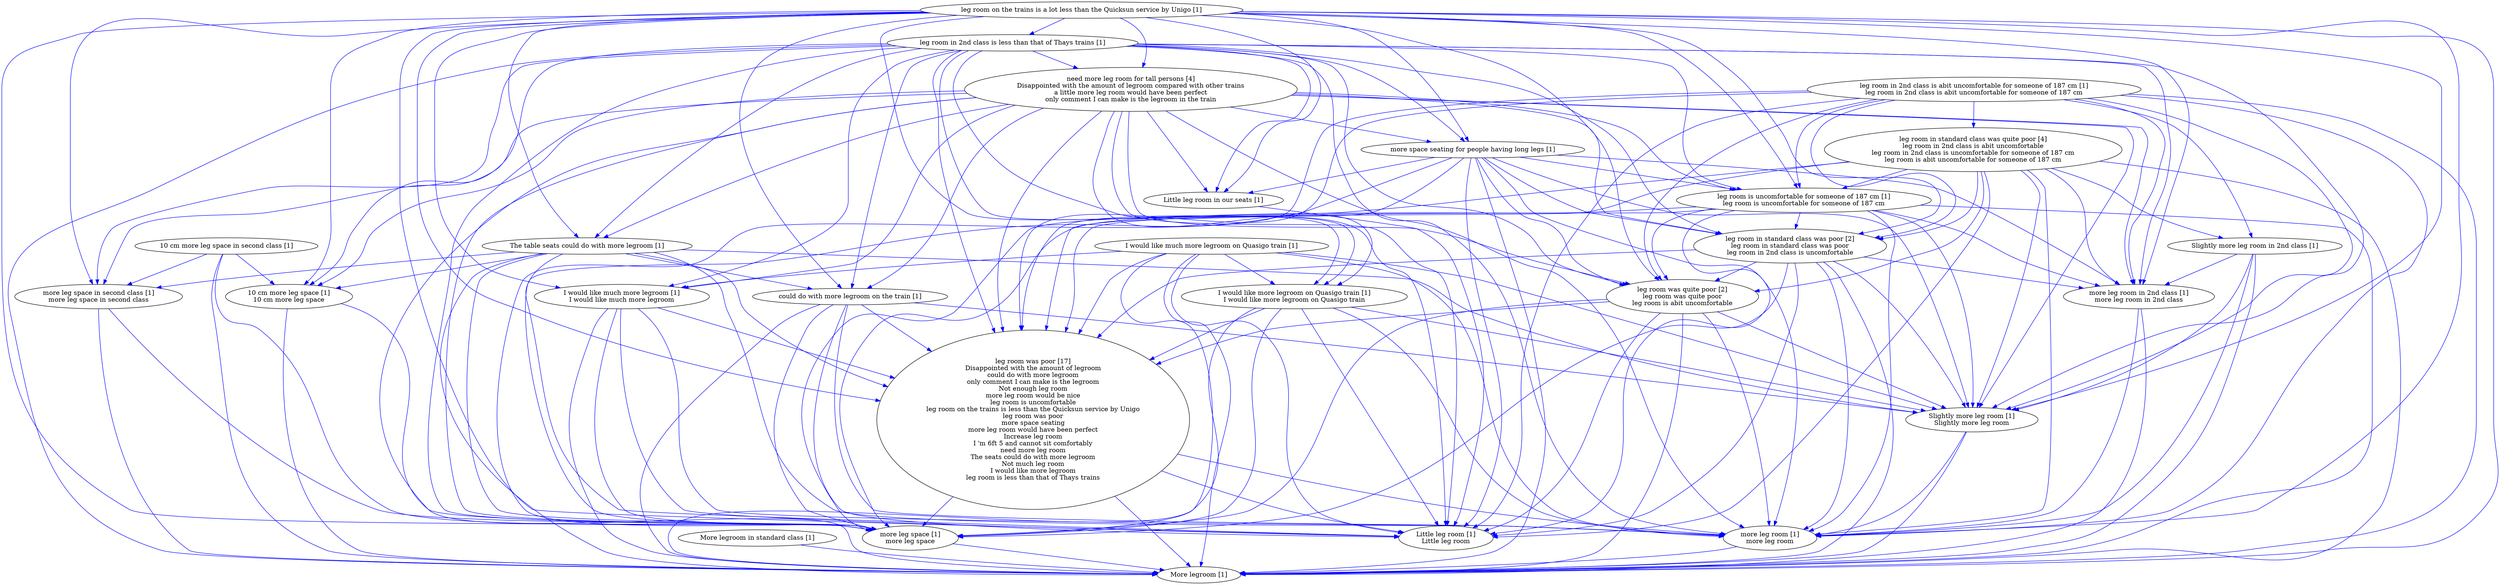 digraph collapsedGraph {
"leg room in standard class was quite poor [4]\nleg room in 2nd class is abit uncomfortable\nleg room in 2nd class is uncomfortable for someone of 187 cm\nleg room is abit uncomfortable for someone of 187 cm""leg room in standard class was poor [2]\nleg room in standard class was poor\nleg room in 2nd class is uncomfortable""leg room was poor [17]\nDisappointed with the amount of legroom\ncould do with more legroom\nonly comment I can make is the legroom\nNot enough leg room\nmore leg room would be nice\nleg room is uncomfortable\nleg room on the trains is less than the Quicksun service by Unigo\nleg room was poor\nmore space seating\nmore leg room would have been perfect\nIncrease leg room\nI 'm 6ft 5 and cannot sit comfortably\nneed more leg room\nThe seats could do with more legroom\nNot much leg room\nI would like more legroom\nleg room is less than that of Thays trains""leg room was quite poor [2]\nleg room was quite poor\nleg room is abit uncomfortable""need more leg room for tall persons [4]\nDisappointed with the amount of legroom compared with other trains\na little more leg room would have been perfect\nonly comment I can make is the legroom in the train""10 cm more leg space in second class [1]""more leg space in second class [1]\nmore leg space in second class""more leg space [1]\nmore leg space""10 cm more leg space [1]\n10 cm more leg space""I would like much more legroom on Quasigo train [1]""I would like more legroom on Quasigo train [1]\nI would like more legroom on Quasigo train""I would like much more legroom [1]\nI would like much more legroom""Little leg room in our seats [1]""Little leg room [1]\nLittle leg room""More legroom [1]""More legroom in standard class [1]""Slightly more leg room in 2nd class [1]""more leg room in 2nd class [1]\nmore leg room in 2nd class""more leg room [1]\nmore leg room""Slightly more leg room [1]\nSlightly more leg room""The table seats could do with more legroom [1]""could do with more legroom on the train [1]""leg room in 2nd class is abit uncomfortable for someone of 187 cm [1]\nleg room in 2nd class is abit uncomfortable for someone of 187 cm""leg room is uncomfortable for someone of 187 cm [1]\nleg room is uncomfortable for someone of 187 cm""leg room in 2nd class is less than that of Thays trains [1]""leg room on the trains is a lot less than the Quicksun service by Unigo [1]""more space seating for people having long legs [1]""10 cm more leg space in second class [1]" -> "more leg space in second class [1]\nmore leg space in second class" [color=blue]
"more leg space in second class [1]\nmore leg space in second class" -> "more leg space [1]\nmore leg space" [color=blue]
"10 cm more leg space in second class [1]" -> "10 cm more leg space [1]\n10 cm more leg space" [color=blue]
"10 cm more leg space [1]\n10 cm more leg space" -> "more leg space [1]\nmore leg space" [color=blue]
"10 cm more leg space in second class [1]" -> "more leg space [1]\nmore leg space" [color=blue]
"I would like much more legroom on Quasigo train [1]" -> "I would like more legroom on Quasigo train [1]\nI would like more legroom on Quasigo train" [color=blue]
"I would like much more legroom on Quasigo train [1]" -> "I would like much more legroom [1]\nI would like much more legroom" [color=blue]
"leg room was poor [17]\nDisappointed with the amount of legroom\ncould do with more legroom\nonly comment I can make is the legroom\nNot enough leg room\nmore leg room would be nice\nleg room is uncomfortable\nleg room on the trains is less than the Quicksun service by Unigo\nleg room was poor\nmore space seating\nmore leg room would have been perfect\nIncrease leg room\nI 'm 6ft 5 and cannot sit comfortably\nneed more leg room\nThe seats could do with more legroom\nNot much leg room\nI would like more legroom\nleg room is less than that of Thays trains" -> "more leg space [1]\nmore leg space" [color=blue]
"I would like much more legroom on Quasigo train [1]" -> "more leg space [1]\nmore leg space" [color=blue]
"I would like more legroom on Quasigo train [1]\nI would like more legroom on Quasigo train" -> "more leg space [1]\nmore leg space" [color=blue]
"I would like much more legroom [1]\nI would like much more legroom" -> "more leg space [1]\nmore leg space" [color=blue]
"Little leg room in our seats [1]" -> "Little leg room [1]\nLittle leg room" [color=blue]
"more leg space [1]\nmore leg space" -> "More legroom [1]" [color=blue]
"10 cm more leg space in second class [1]" -> "More legroom [1]" [color=blue]
"more leg space in second class [1]\nmore leg space in second class" -> "More legroom [1]" [color=blue]
"10 cm more leg space [1]\n10 cm more leg space" -> "More legroom [1]" [color=blue]
"I would like much more legroom on Quasigo train [1]" -> "More legroom [1]" [color=blue]
"I would like more legroom on Quasigo train [1]\nI would like more legroom on Quasigo train" -> "More legroom [1]" [color=blue]
"I would like much more legroom [1]\nI would like much more legroom" -> "More legroom [1]" [color=blue]
"More legroom in standard class [1]" -> "More legroom [1]" [color=blue]
"Slightly more leg room in 2nd class [1]" -> "more leg room in 2nd class [1]\nmore leg room in 2nd class" [color=blue]
"more leg room in 2nd class [1]\nmore leg room in 2nd class" -> "more leg room [1]\nmore leg room" [color=blue]
"Slightly more leg room in 2nd class [1]" -> "Slightly more leg room [1]\nSlightly more leg room" [color=blue]
"Slightly more leg room [1]\nSlightly more leg room" -> "more leg room [1]\nmore leg room" [color=blue]
"Slightly more leg room in 2nd class [1]" -> "more leg room [1]\nmore leg room" [color=blue]
"more leg room [1]\nmore leg room" -> "More legroom [1]" [color=blue]
"leg room was poor [17]\nDisappointed with the amount of legroom\ncould do with more legroom\nonly comment I can make is the legroom\nNot enough leg room\nmore leg room would be nice\nleg room is uncomfortable\nleg room on the trains is less than the Quicksun service by Unigo\nleg room was poor\nmore space seating\nmore leg room would have been perfect\nIncrease leg room\nI 'm 6ft 5 and cannot sit comfortably\nneed more leg room\nThe seats could do with more legroom\nNot much leg room\nI would like more legroom\nleg room is less than that of Thays trains" -> "more leg room [1]\nmore leg room" [color=blue]
"I would like more legroom on Quasigo train [1]\nI would like more legroom on Quasigo train" -> "Slightly more leg room [1]\nSlightly more leg room" [color=blue]
"I would like much more legroom on Quasigo train [1]" -> "Slightly more leg room [1]\nSlightly more leg room" [color=blue]
"I would like much more legroom on Quasigo train [1]" -> "more leg room [1]\nmore leg room" [color=blue]
"I would like more legroom on Quasigo train [1]\nI would like more legroom on Quasigo train" -> "more leg room [1]\nmore leg room" [color=blue]
"I would like much more legroom [1]\nI would like much more legroom" -> "more leg room [1]\nmore leg room" [color=blue]
"Slightly more leg room in 2nd class [1]" -> "More legroom [1]" [color=blue]
"more leg room in 2nd class [1]\nmore leg room in 2nd class" -> "More legroom [1]" [color=blue]
"Slightly more leg room [1]\nSlightly more leg room" -> "More legroom [1]" [color=blue]
"The table seats could do with more legroom [1]" -> "10 cm more leg space [1]\n10 cm more leg space" [color=blue]
"The table seats could do with more legroom [1]" -> "more leg space in second class [1]\nmore leg space in second class" [color=blue]
"The table seats could do with more legroom [1]" -> "Slightly more leg room [1]\nSlightly more leg room" [color=blue]
"The table seats could do with more legroom [1]" -> "More legroom [1]" [color=blue]
"The table seats could do with more legroom [1]" -> "more leg space [1]\nmore leg space" [color=blue]
"The table seats could do with more legroom [1]" -> "more leg room [1]\nmore leg room" [color=blue]
"The table seats could do with more legroom [1]" -> "Little leg room [1]\nLittle leg room" [color=blue]
"need more leg room for tall persons [4]\nDisappointed with the amount of legroom compared with other trains\na little more leg room would have been perfect\nonly comment I can make is the legroom in the train" -> "Slightly more leg room [1]\nSlightly more leg room" [color=blue]
"need more leg room for tall persons [4]\nDisappointed with the amount of legroom compared with other trains\na little more leg room would have been perfect\nonly comment I can make is the legroom in the train" -> "Little leg room in our seats [1]" [color=blue]
"could do with more legroom on the train [1]" -> "Slightly more leg room [1]\nSlightly more leg room" [color=blue]
"The table seats could do with more legroom [1]" -> "could do with more legroom on the train [1]" [color=blue]
"could do with more legroom on the train [1]" -> "More legroom [1]" [color=blue]
"could do with more legroom on the train [1]" -> "more leg space [1]\nmore leg space" [color=blue]
"could do with more legroom on the train [1]" -> "more leg room [1]\nmore leg room" [color=blue]
"leg room in 2nd class is abit uncomfortable for someone of 187 cm [1]\nleg room in 2nd class is abit uncomfortable for someone of 187 cm" -> "leg room is uncomfortable for someone of 187 cm [1]\nleg room is uncomfortable for someone of 187 cm" [color=blue]
"need more leg room for tall persons [4]\nDisappointed with the amount of legroom compared with other trains\na little more leg room would have been perfect\nonly comment I can make is the legroom in the train" -> "leg room was quite poor [2]\nleg room was quite poor\nleg room is abit uncomfortable" [color=blue]
"leg room is uncomfortable for someone of 187 cm [1]\nleg room is uncomfortable for someone of 187 cm" -> "Slightly more leg room [1]\nSlightly more leg room" [color=blue]
"leg room was quite poor [2]\nleg room was quite poor\nleg room is abit uncomfortable" -> "Slightly more leg room [1]\nSlightly more leg room" [color=blue]
"leg room in standard class was poor [2]\nleg room in standard class was poor\nleg room in 2nd class is uncomfortable" -> "Slightly more leg room [1]\nSlightly more leg room" [color=blue]
"leg room in standard class was quite poor [4]\nleg room in 2nd class is abit uncomfortable\nleg room in 2nd class is uncomfortable for someone of 187 cm\nleg room is abit uncomfortable for someone of 187 cm" -> "Slightly more leg room in 2nd class [1]" [color=blue]
"leg room in 2nd class is abit uncomfortable for someone of 187 cm [1]\nleg room in 2nd class is abit uncomfortable for someone of 187 cm" -> "Slightly more leg room in 2nd class [1]" [color=blue]
"leg room in 2nd class is abit uncomfortable for someone of 187 cm [1]\nleg room in 2nd class is abit uncomfortable for someone of 187 cm" -> "more leg room in 2nd class [1]\nmore leg room in 2nd class" [color=blue]
"leg room in 2nd class is abit uncomfortable for someone of 187 cm [1]\nleg room in 2nd class is abit uncomfortable for someone of 187 cm" -> "Slightly more leg room [1]\nSlightly more leg room" [color=blue]
"leg room in 2nd class is abit uncomfortable for someone of 187 cm [1]\nleg room in 2nd class is abit uncomfortable for someone of 187 cm" -> "Little leg room [1]\nLittle leg room" [color=blue]
"leg room in 2nd class is abit uncomfortable for someone of 187 cm [1]\nleg room in 2nd class is abit uncomfortable for someone of 187 cm" -> "more leg room [1]\nmore leg room" [color=blue]
"leg room in standard class was quite poor [4]\nleg room in 2nd class is abit uncomfortable\nleg room in 2nd class is uncomfortable for someone of 187 cm\nleg room is abit uncomfortable for someone of 187 cm" -> "More legroom [1]" [color=blue]
"leg room in standard class was quite poor [4]\nleg room in 2nd class is abit uncomfortable\nleg room in 2nd class is uncomfortable for someone of 187 cm\nleg room is abit uncomfortable for someone of 187 cm" -> "more leg room in 2nd class [1]\nmore leg room in 2nd class" [color=blue]
"leg room in standard class was quite poor [4]\nleg room in 2nd class is abit uncomfortable\nleg room in 2nd class is uncomfortable for someone of 187 cm\nleg room is abit uncomfortable for someone of 187 cm" -> "Slightly more leg room [1]\nSlightly more leg room" [color=blue]
"leg room in standard class was quite poor [4]\nleg room in 2nd class is abit uncomfortable\nleg room in 2nd class is uncomfortable for someone of 187 cm\nleg room is abit uncomfortable for someone of 187 cm" -> "more leg room [1]\nmore leg room" [color=blue]
"leg room was quite poor [2]\nleg room was quite poor\nleg room is abit uncomfortable" -> "More legroom [1]" [color=blue]
"leg room is uncomfortable for someone of 187 cm [1]\nleg room is uncomfortable for someone of 187 cm" -> "More legroom [1]" [color=blue]
"leg room is uncomfortable for someone of 187 cm [1]\nleg room is uncomfortable for someone of 187 cm" -> "more leg space [1]\nmore leg space" [color=blue]
"leg room is uncomfortable for someone of 187 cm [1]\nleg room is uncomfortable for someone of 187 cm" -> "Little leg room [1]\nLittle leg room" [color=blue]
"leg room is uncomfortable for someone of 187 cm [1]\nleg room is uncomfortable for someone of 187 cm" -> "more leg room [1]\nmore leg room" [color=blue]
"leg room in standard class was quite poor [4]\nleg room in 2nd class is abit uncomfortable\nleg room in 2nd class is uncomfortable for someone of 187 cm\nleg room is abit uncomfortable for someone of 187 cm" -> "Little leg room [1]\nLittle leg room" [color=blue]
"leg room in standard class was poor [2]\nleg room in standard class was poor\nleg room in 2nd class is uncomfortable" -> "more leg room [1]\nmore leg room" [color=blue]
"leg room in standard class was poor [2]\nleg room in standard class was poor\nleg room in 2nd class is uncomfortable" -> "More legroom [1]" [color=blue]
"leg room in standard class was poor [2]\nleg room in standard class was poor\nleg room in 2nd class is uncomfortable" -> "more leg space [1]\nmore leg space" [color=blue]
"leg room in standard class was poor [2]\nleg room in standard class was poor\nleg room in 2nd class is uncomfortable" -> "Little leg room [1]\nLittle leg room" [color=blue]
"leg room in 2nd class is abit uncomfortable for someone of 187 cm [1]\nleg room in 2nd class is abit uncomfortable for someone of 187 cm" -> "More legroom [1]" [color=blue]
"leg room in 2nd class is abit uncomfortable for someone of 187 cm [1]\nleg room in 2nd class is abit uncomfortable for someone of 187 cm" -> "more leg space [1]\nmore leg space" [color=blue]
"leg room in 2nd class is abit uncomfortable for someone of 187 cm [1]\nleg room in 2nd class is abit uncomfortable for someone of 187 cm" -> "leg room was poor [17]\nDisappointed with the amount of legroom\ncould do with more legroom\nonly comment I can make is the legroom\nNot enough leg room\nmore leg room would be nice\nleg room is uncomfortable\nleg room on the trains is less than the Quicksun service by Unigo\nleg room was poor\nmore space seating\nmore leg room would have been perfect\nIncrease leg room\nI 'm 6ft 5 and cannot sit comfortably\nneed more leg room\nThe seats could do with more legroom\nNot much leg room\nI would like more legroom\nleg room is less than that of Thays trains" [color=blue]
"leg room was quite poor [2]\nleg room was quite poor\nleg room is abit uncomfortable" -> "more leg space [1]\nmore leg space" [color=blue]
"leg room in 2nd class is less than that of Thays trains [1]" -> "more leg room in 2nd class [1]\nmore leg room in 2nd class" [color=blue]
"leg room in 2nd class is less than that of Thays trains [1]" -> "Slightly more leg room [1]\nSlightly more leg room" [color=blue]
"leg room in 2nd class is less than that of Thays trains [1]" -> "leg room is uncomfortable for someone of 187 cm [1]\nleg room is uncomfortable for someone of 187 cm" [color=blue]
"leg room in 2nd class is less than that of Thays trains [1]" -> "leg room was quite poor [2]\nleg room was quite poor\nleg room is abit uncomfortable" [color=blue]
"leg room in 2nd class is less than that of Thays trains [1]" -> "10 cm more leg space [1]\n10 cm more leg space" [color=blue]
"leg room in 2nd class is less than that of Thays trains [1]" -> "more leg space in second class [1]\nmore leg space in second class" [color=blue]
"leg room in 2nd class is less than that of Thays trains [1]" -> "Little leg room in our seats [1]" [color=blue]
"leg room in 2nd class is less than that of Thays trains [1]" -> "leg room was poor [17]\nDisappointed with the amount of legroom\ncould do with more legroom\nonly comment I can make is the legroom\nNot enough leg room\nmore leg room would be nice\nleg room is uncomfortable\nleg room on the trains is less than the Quicksun service by Unigo\nleg room was poor\nmore space seating\nmore leg room would have been perfect\nIncrease leg room\nI 'm 6ft 5 and cannot sit comfortably\nneed more leg room\nThe seats could do with more legroom\nNot much leg room\nI would like more legroom\nleg room is less than that of Thays trains" [color=blue]
"leg room in 2nd class is less than that of Thays trains [1]" -> "more leg room [1]\nmore leg room" [color=blue]
"leg room in 2nd class is less than that of Thays trains [1]" -> "More legroom [1]" [color=blue]
"leg room in 2nd class is less than that of Thays trains [1]" -> "more leg space [1]\nmore leg space" [color=blue]
"leg room in 2nd class is less than that of Thays trains [1]" -> "Little leg room [1]\nLittle leg room" [color=blue]
"leg room in standard class was poor [2]\nleg room in standard class was poor\nleg room in 2nd class is uncomfortable" -> "more leg room in 2nd class [1]\nmore leg room in 2nd class" [color=blue]
"leg room is uncomfortable for someone of 187 cm [1]\nleg room is uncomfortable for someone of 187 cm" -> "leg room in standard class was poor [2]\nleg room in standard class was poor\nleg room in 2nd class is uncomfortable" [color=blue]
"leg room in 2nd class is less than that of Thays trains [1]" -> "leg room in standard class was poor [2]\nleg room in standard class was poor\nleg room in 2nd class is uncomfortable" [color=blue]
"leg room in 2nd class is abit uncomfortable for someone of 187 cm [1]\nleg room in 2nd class is abit uncomfortable for someone of 187 cm" -> "leg room was quite poor [2]\nleg room was quite poor\nleg room is abit uncomfortable" [color=blue]
"leg room in 2nd class is abit uncomfortable for someone of 187 cm [1]\nleg room in 2nd class is abit uncomfortable for someone of 187 cm" -> "leg room in standard class was poor [2]\nleg room in standard class was poor\nleg room in 2nd class is uncomfortable" [color=blue]
"leg room in 2nd class is abit uncomfortable for someone of 187 cm [1]\nleg room in 2nd class is abit uncomfortable for someone of 187 cm" -> "leg room in standard class was quite poor [4]\nleg room in 2nd class is abit uncomfortable\nleg room in 2nd class is uncomfortable for someone of 187 cm\nleg room is abit uncomfortable for someone of 187 cm" [color=blue]
"leg room is uncomfortable for someone of 187 cm [1]\nleg room is uncomfortable for someone of 187 cm" -> "more leg room in 2nd class [1]\nmore leg room in 2nd class" [color=blue]
"leg room is uncomfortable for someone of 187 cm [1]\nleg room is uncomfortable for someone of 187 cm" -> "leg room was quite poor [2]\nleg room was quite poor\nleg room is abit uncomfortable" [color=blue]
"leg room in standard class was quite poor [4]\nleg room in 2nd class is abit uncomfortable\nleg room in 2nd class is uncomfortable for someone of 187 cm\nleg room is abit uncomfortable for someone of 187 cm" -> "leg room was quite poor [2]\nleg room was quite poor\nleg room is abit uncomfortable" [color=blue]
"leg room in standard class was quite poor [4]\nleg room in 2nd class is abit uncomfortable\nleg room in 2nd class is uncomfortable for someone of 187 cm\nleg room is abit uncomfortable for someone of 187 cm" -> "leg room in standard class was poor [2]\nleg room in standard class was poor\nleg room in 2nd class is uncomfortable" [color=blue]
"leg room in standard class was quite poor [4]\nleg room in 2nd class is abit uncomfortable\nleg room in 2nd class is uncomfortable for someone of 187 cm\nleg room is abit uncomfortable for someone of 187 cm" -> "leg room is uncomfortable for someone of 187 cm [1]\nleg room is uncomfortable for someone of 187 cm" [color=blue]
"leg room in standard class was quite poor [4]\nleg room in 2nd class is abit uncomfortable\nleg room in 2nd class is uncomfortable for someone of 187 cm\nleg room is abit uncomfortable for someone of 187 cm" -> "leg room was poor [17]\nDisappointed with the amount of legroom\ncould do with more legroom\nonly comment I can make is the legroom\nNot enough leg room\nmore leg room would be nice\nleg room is uncomfortable\nleg room on the trains is less than the Quicksun service by Unigo\nleg room was poor\nmore space seating\nmore leg room would have been perfect\nIncrease leg room\nI 'm 6ft 5 and cannot sit comfortably\nneed more leg room\nThe seats could do with more legroom\nNot much leg room\nI would like more legroom\nleg room is less than that of Thays trains" [color=blue]
"leg room in standard class was quite poor [4]\nleg room in 2nd class is abit uncomfortable\nleg room in 2nd class is uncomfortable for someone of 187 cm\nleg room is abit uncomfortable for someone of 187 cm" -> "more leg space [1]\nmore leg space" [color=blue]
"leg room in standard class was poor [2]\nleg room in standard class was poor\nleg room in 2nd class is uncomfortable" -> "leg room was quite poor [2]\nleg room was quite poor\nleg room is abit uncomfortable" [color=blue]
"leg room was poor [17]\nDisappointed with the amount of legroom\ncould do with more legroom\nonly comment I can make is the legroom\nNot enough leg room\nmore leg room would be nice\nleg room is uncomfortable\nleg room on the trains is less than the Quicksun service by Unigo\nleg room was poor\nmore space seating\nmore leg room would have been perfect\nIncrease leg room\nI 'm 6ft 5 and cannot sit comfortably\nneed more leg room\nThe seats could do with more legroom\nNot much leg room\nI would like more legroom\nleg room is less than that of Thays trains" -> "More legroom [1]" [color=blue]
"leg room was quite poor [2]\nleg room was quite poor\nleg room is abit uncomfortable" -> "more leg room [1]\nmore leg room" [color=blue]
"leg room was quite poor [2]\nleg room was quite poor\nleg room is abit uncomfortable" -> "Little leg room [1]\nLittle leg room" [color=blue]
"leg room on the trains is a lot less than the Quicksun service by Unigo [1]" -> "more leg room in 2nd class [1]\nmore leg room in 2nd class" [color=blue]
"leg room on the trains is a lot less than the Quicksun service by Unigo [1]" -> "Slightly more leg room [1]\nSlightly more leg room" [color=blue]
"leg room on the trains is a lot less than the Quicksun service by Unigo [1]" -> "leg room is uncomfortable for someone of 187 cm [1]\nleg room is uncomfortable for someone of 187 cm" [color=blue]
"leg room on the trains is a lot less than the Quicksun service by Unigo [1]" -> "leg room was quite poor [2]\nleg room was quite poor\nleg room is abit uncomfortable" [color=blue]
"leg room on the trains is a lot less than the Quicksun service by Unigo [1]" -> "leg room in standard class was poor [2]\nleg room in standard class was poor\nleg room in 2nd class is uncomfortable" [color=blue]
"leg room on the trains is a lot less than the Quicksun service by Unigo [1]" -> "10 cm more leg space [1]\n10 cm more leg space" [color=blue]
"leg room on the trains is a lot less than the Quicksun service by Unigo [1]" -> "more leg space in second class [1]\nmore leg space in second class" [color=blue]
"leg room on the trains is a lot less than the Quicksun service by Unigo [1]" -> "Little leg room in our seats [1]" [color=blue]
"leg room on the trains is a lot less than the Quicksun service by Unigo [1]" -> "leg room in 2nd class is less than that of Thays trains [1]" [color=blue]
"leg room on the trains is a lot less than the Quicksun service by Unigo [1]" -> "leg room was poor [17]\nDisappointed with the amount of legroom\ncould do with more legroom\nonly comment I can make is the legroom\nNot enough leg room\nmore leg room would be nice\nleg room is uncomfortable\nleg room on the trains is less than the Quicksun service by Unigo\nleg room was poor\nmore space seating\nmore leg room would have been perfect\nIncrease leg room\nI 'm 6ft 5 and cannot sit comfortably\nneed more leg room\nThe seats could do with more legroom\nNot much leg room\nI would like more legroom\nleg room is less than that of Thays trains" [color=blue]
"leg room on the trains is a lot less than the Quicksun service by Unigo [1]" -> "more leg room [1]\nmore leg room" [color=blue]
"leg room on the trains is a lot less than the Quicksun service by Unigo [1]" -> "More legroom [1]" [color=blue]
"leg room on the trains is a lot less than the Quicksun service by Unigo [1]" -> "more leg space [1]\nmore leg space" [color=blue]
"leg room on the trains is a lot less than the Quicksun service by Unigo [1]" -> "Little leg room [1]\nLittle leg room" [color=blue]
"more space seating for people having long legs [1]" -> "more leg room in 2nd class [1]\nmore leg room in 2nd class" [color=blue]
"more space seating for people having long legs [1]" -> "Slightly more leg room [1]\nSlightly more leg room" [color=blue]
"more space seating for people having long legs [1]" -> "leg room is uncomfortable for someone of 187 cm [1]\nleg room is uncomfortable for someone of 187 cm" [color=blue]
"more space seating for people having long legs [1]" -> "leg room was quite poor [2]\nleg room was quite poor\nleg room is abit uncomfortable" [color=blue]
"more space seating for people having long legs [1]" -> "leg room in standard class was poor [2]\nleg room in standard class was poor\nleg room in 2nd class is uncomfortable" [color=blue]
"more space seating for people having long legs [1]" -> "Little leg room in our seats [1]" [color=blue]
"leg room was poor [17]\nDisappointed with the amount of legroom\ncould do with more legroom\nonly comment I can make is the legroom\nNot enough leg room\nmore leg room would be nice\nleg room is uncomfortable\nleg room on the trains is less than the Quicksun service by Unigo\nleg room was poor\nmore space seating\nmore leg room would have been perfect\nIncrease leg room\nI 'm 6ft 5 and cannot sit comfortably\nneed more leg room\nThe seats could do with more legroom\nNot much leg room\nI would like more legroom\nleg room is less than that of Thays trains" -> "Little leg room [1]\nLittle leg room" [color=blue]
"I would like much more legroom [1]\nI would like much more legroom" -> "Little leg room [1]\nLittle leg room" [color=blue]
"I would like much more legroom [1]\nI would like much more legroom" -> "leg room was poor [17]\nDisappointed with the amount of legroom\ncould do with more legroom\nonly comment I can make is the legroom\nNot enough leg room\nmore leg room would be nice\nleg room is uncomfortable\nleg room on the trains is less than the Quicksun service by Unigo\nleg room was poor\nmore space seating\nmore leg room would have been perfect\nIncrease leg room\nI 'm 6ft 5 and cannot sit comfortably\nneed more leg room\nThe seats could do with more legroom\nNot much leg room\nI would like more legroom\nleg room is less than that of Thays trains" [color=blue]
"leg room was quite poor [2]\nleg room was quite poor\nleg room is abit uncomfortable" -> "leg room was poor [17]\nDisappointed with the amount of legroom\ncould do with more legroom\nonly comment I can make is the legroom\nNot enough leg room\nmore leg room would be nice\nleg room is uncomfortable\nleg room on the trains is less than the Quicksun service by Unigo\nleg room was poor\nmore space seating\nmore leg room would have been perfect\nIncrease leg room\nI 'm 6ft 5 and cannot sit comfortably\nneed more leg room\nThe seats could do with more legroom\nNot much leg room\nI would like more legroom\nleg room is less than that of Thays trains" [color=blue]
"leg room is uncomfortable for someone of 187 cm [1]\nleg room is uncomfortable for someone of 187 cm" -> "leg room was poor [17]\nDisappointed with the amount of legroom\ncould do with more legroom\nonly comment I can make is the legroom\nNot enough leg room\nmore leg room would be nice\nleg room is uncomfortable\nleg room on the trains is less than the Quicksun service by Unigo\nleg room was poor\nmore space seating\nmore leg room would have been perfect\nIncrease leg room\nI 'm 6ft 5 and cannot sit comfortably\nneed more leg room\nThe seats could do with more legroom\nNot much leg room\nI would like more legroom\nleg room is less than that of Thays trains" [color=blue]
"leg room in standard class was poor [2]\nleg room in standard class was poor\nleg room in 2nd class is uncomfortable" -> "leg room was poor [17]\nDisappointed with the amount of legroom\ncould do with more legroom\nonly comment I can make is the legroom\nNot enough leg room\nmore leg room would be nice\nleg room is uncomfortable\nleg room on the trains is less than the Quicksun service by Unigo\nleg room was poor\nmore space seating\nmore leg room would have been perfect\nIncrease leg room\nI 'm 6ft 5 and cannot sit comfortably\nneed more leg room\nThe seats could do with more legroom\nNot much leg room\nI would like more legroom\nleg room is less than that of Thays trains" [color=blue]
"leg room on the trains is a lot less than the Quicksun service by Unigo [1]" -> "more space seating for people having long legs [1]" [color=blue]
"more space seating for people having long legs [1]" -> "more leg room [1]\nmore leg room" [color=blue]
"more space seating for people having long legs [1]" -> "More legroom [1]" [color=blue]
"more space seating for people having long legs [1]" -> "more leg space [1]\nmore leg space" [color=blue]
"more space seating for people having long legs [1]" -> "Little leg room [1]\nLittle leg room" [color=blue]
"more space seating for people having long legs [1]" -> "leg room was poor [17]\nDisappointed with the amount of legroom\ncould do with more legroom\nonly comment I can make is the legroom\nNot enough leg room\nmore leg room would be nice\nleg room is uncomfortable\nleg room on the trains is less than the Quicksun service by Unigo\nleg room was poor\nmore space seating\nmore leg room would have been perfect\nIncrease leg room\nI 'm 6ft 5 and cannot sit comfortably\nneed more leg room\nThe seats could do with more legroom\nNot much leg room\nI would like more legroom\nleg room is less than that of Thays trains" [color=blue]
"I would like much more legroom on Quasigo train [1]" -> "Little leg room [1]\nLittle leg room" [color=blue]
"I would like much more legroom on Quasigo train [1]" -> "leg room was poor [17]\nDisappointed with the amount of legroom\ncould do with more legroom\nonly comment I can make is the legroom\nNot enough leg room\nmore leg room would be nice\nleg room is uncomfortable\nleg room on the trains is less than the Quicksun service by Unigo\nleg room was poor\nmore space seating\nmore leg room would have been perfect\nIncrease leg room\nI 'm 6ft 5 and cannot sit comfortably\nneed more leg room\nThe seats could do with more legroom\nNot much leg room\nI would like more legroom\nleg room is less than that of Thays trains" [color=blue]
"I would like more legroom on Quasigo train [1]\nI would like more legroom on Quasigo train" -> "Little leg room [1]\nLittle leg room" [color=blue]
"I would like more legroom on Quasigo train [1]\nI would like more legroom on Quasigo train" -> "leg room was poor [17]\nDisappointed with the amount of legroom\ncould do with more legroom\nonly comment I can make is the legroom\nNot enough leg room\nmore leg room would be nice\nleg room is uncomfortable\nleg room on the trains is less than the Quicksun service by Unigo\nleg room was poor\nmore space seating\nmore leg room would have been perfect\nIncrease leg room\nI 'm 6ft 5 and cannot sit comfortably\nneed more leg room\nThe seats could do with more legroom\nNot much leg room\nI would like more legroom\nleg room is less than that of Thays trains" [color=blue]
"The table seats could do with more legroom [1]" -> "leg room was poor [17]\nDisappointed with the amount of legroom\ncould do with more legroom\nonly comment I can make is the legroom\nNot enough leg room\nmore leg room would be nice\nleg room is uncomfortable\nleg room on the trains is less than the Quicksun service by Unigo\nleg room was poor\nmore space seating\nmore leg room would have been perfect\nIncrease leg room\nI 'm 6ft 5 and cannot sit comfortably\nneed more leg room\nThe seats could do with more legroom\nNot much leg room\nI would like more legroom\nleg room is less than that of Thays trains" [color=blue]
"could do with more legroom on the train [1]" -> "Little leg room [1]\nLittle leg room" [color=blue]
"could do with more legroom on the train [1]" -> "leg room was poor [17]\nDisappointed with the amount of legroom\ncould do with more legroom\nonly comment I can make is the legroom\nNot enough leg room\nmore leg room would be nice\nleg room is uncomfortable\nleg room on the trains is less than the Quicksun service by Unigo\nleg room was poor\nmore space seating\nmore leg room would have been perfect\nIncrease leg room\nI 'm 6ft 5 and cannot sit comfortably\nneed more leg room\nThe seats could do with more legroom\nNot much leg room\nI would like more legroom\nleg room is less than that of Thays trains" [color=blue]
"need more leg room for tall persons [4]\nDisappointed with the amount of legroom compared with other trains\na little more leg room would have been perfect\nonly comment I can make is the legroom in the train" -> "more leg space [1]\nmore leg space" [color=blue]
"need more leg room for tall persons [4]\nDisappointed with the amount of legroom compared with other trains\na little more leg room would have been perfect\nonly comment I can make is the legroom in the train" -> "Little leg room [1]\nLittle leg room" [color=blue]
"need more leg room for tall persons [4]\nDisappointed with the amount of legroom compared with other trains\na little more leg room would have been perfect\nonly comment I can make is the legroom in the train" -> "leg room was poor [17]\nDisappointed with the amount of legroom\ncould do with more legroom\nonly comment I can make is the legroom\nNot enough leg room\nmore leg room would be nice\nleg room is uncomfortable\nleg room on the trains is less than the Quicksun service by Unigo\nleg room was poor\nmore space seating\nmore leg room would have been perfect\nIncrease leg room\nI 'm 6ft 5 and cannot sit comfortably\nneed more leg room\nThe seats could do with more legroom\nNot much leg room\nI would like more legroom\nleg room is less than that of Thays trains" [color=blue]
"need more leg room for tall persons [4]\nDisappointed with the amount of legroom compared with other trains\na little more leg room would have been perfect\nonly comment I can make is the legroom in the train" -> "I would like more legroom on Quasigo train [1]\nI would like more legroom on Quasigo train" [color=blue]
"need more leg room for tall persons [4]\nDisappointed with the amount of legroom compared with other trains\na little more leg room would have been perfect\nonly comment I can make is the legroom in the train" -> "more leg room in 2nd class [1]\nmore leg room in 2nd class" [color=blue]
"need more leg room for tall persons [4]\nDisappointed with the amount of legroom compared with other trains\na little more leg room would have been perfect\nonly comment I can make is the legroom in the train" -> "leg room in standard class was poor [2]\nleg room in standard class was poor\nleg room in 2nd class is uncomfortable" [color=blue]
"need more leg room for tall persons [4]\nDisappointed with the amount of legroom compared with other trains\na little more leg room would have been perfect\nonly comment I can make is the legroom in the train" -> "The table seats could do with more legroom [1]" [color=blue]
"need more leg room for tall persons [4]\nDisappointed with the amount of legroom compared with other trains\na little more leg room would have been perfect\nonly comment I can make is the legroom in the train" -> "more leg room [1]\nmore leg room" [color=blue]
"need more leg room for tall persons [4]\nDisappointed with the amount of legroom compared with other trains\na little more leg room would have been perfect\nonly comment I can make is the legroom in the train" -> "More legroom [1]" [color=blue]
"need more leg room for tall persons [4]\nDisappointed with the amount of legroom compared with other trains\na little more leg room would have been perfect\nonly comment I can make is the legroom in the train" -> "could do with more legroom on the train [1]" [color=blue]
"need more leg room for tall persons [4]\nDisappointed with the amount of legroom compared with other trains\na little more leg room would have been perfect\nonly comment I can make is the legroom in the train" -> "I would like much more legroom [1]\nI would like much more legroom" [color=blue]
"need more leg room for tall persons [4]\nDisappointed with the amount of legroom compared with other trains\na little more leg room would have been perfect\nonly comment I can make is the legroom in the train" -> "more leg space in second class [1]\nmore leg space in second class" [color=blue]
"leg room in 2nd class is less than that of Thays trains [1]" -> "more space seating for people having long legs [1]" [color=blue]
"leg room in 2nd class is less than that of Thays trains [1]" -> "could do with more legroom on the train [1]" [color=blue]
"leg room in 2nd class is less than that of Thays trains [1]" -> "I would like much more legroom [1]\nI would like much more legroom" [color=blue]
"leg room in 2nd class is less than that of Thays trains [1]" -> "need more leg room for tall persons [4]\nDisappointed with the amount of legroom compared with other trains\na little more leg room would have been perfect\nonly comment I can make is the legroom in the train" [color=blue]
"leg room in 2nd class is less than that of Thays trains [1]" -> "The table seats could do with more legroom [1]" [color=blue]
"leg room in 2nd class is less than that of Thays trains [1]" -> "I would like more legroom on Quasigo train [1]\nI would like more legroom on Quasigo train" [color=blue]
"leg room on the trains is a lot less than the Quicksun service by Unigo [1]" -> "could do with more legroom on the train [1]" [color=blue]
"leg room on the trains is a lot less than the Quicksun service by Unigo [1]" -> "I would like much more legroom [1]\nI would like much more legroom" [color=blue]
"leg room on the trains is a lot less than the Quicksun service by Unigo [1]" -> "need more leg room for tall persons [4]\nDisappointed with the amount of legroom compared with other trains\na little more leg room would have been perfect\nonly comment I can make is the legroom in the train" [color=blue]
"leg room on the trains is a lot less than the Quicksun service by Unigo [1]" -> "The table seats could do with more legroom [1]" [color=blue]
"leg room on the trains is a lot less than the Quicksun service by Unigo [1]" -> "I would like more legroom on Quasigo train [1]\nI would like more legroom on Quasigo train" [color=blue]
"need more leg room for tall persons [4]\nDisappointed with the amount of legroom compared with other trains\na little more leg room would have been perfect\nonly comment I can make is the legroom in the train" -> "10 cm more leg space [1]\n10 cm more leg space" [color=blue]
"need more leg room for tall persons [4]\nDisappointed with the amount of legroom compared with other trains\na little more leg room would have been perfect\nonly comment I can make is the legroom in the train" -> "more space seating for people having long legs [1]" [color=blue]
"need more leg room for tall persons [4]\nDisappointed with the amount of legroom compared with other trains\na little more leg room would have been perfect\nonly comment I can make is the legroom in the train" -> "leg room is uncomfortable for someone of 187 cm [1]\nleg room is uncomfortable for someone of 187 cm" [color=blue]
}